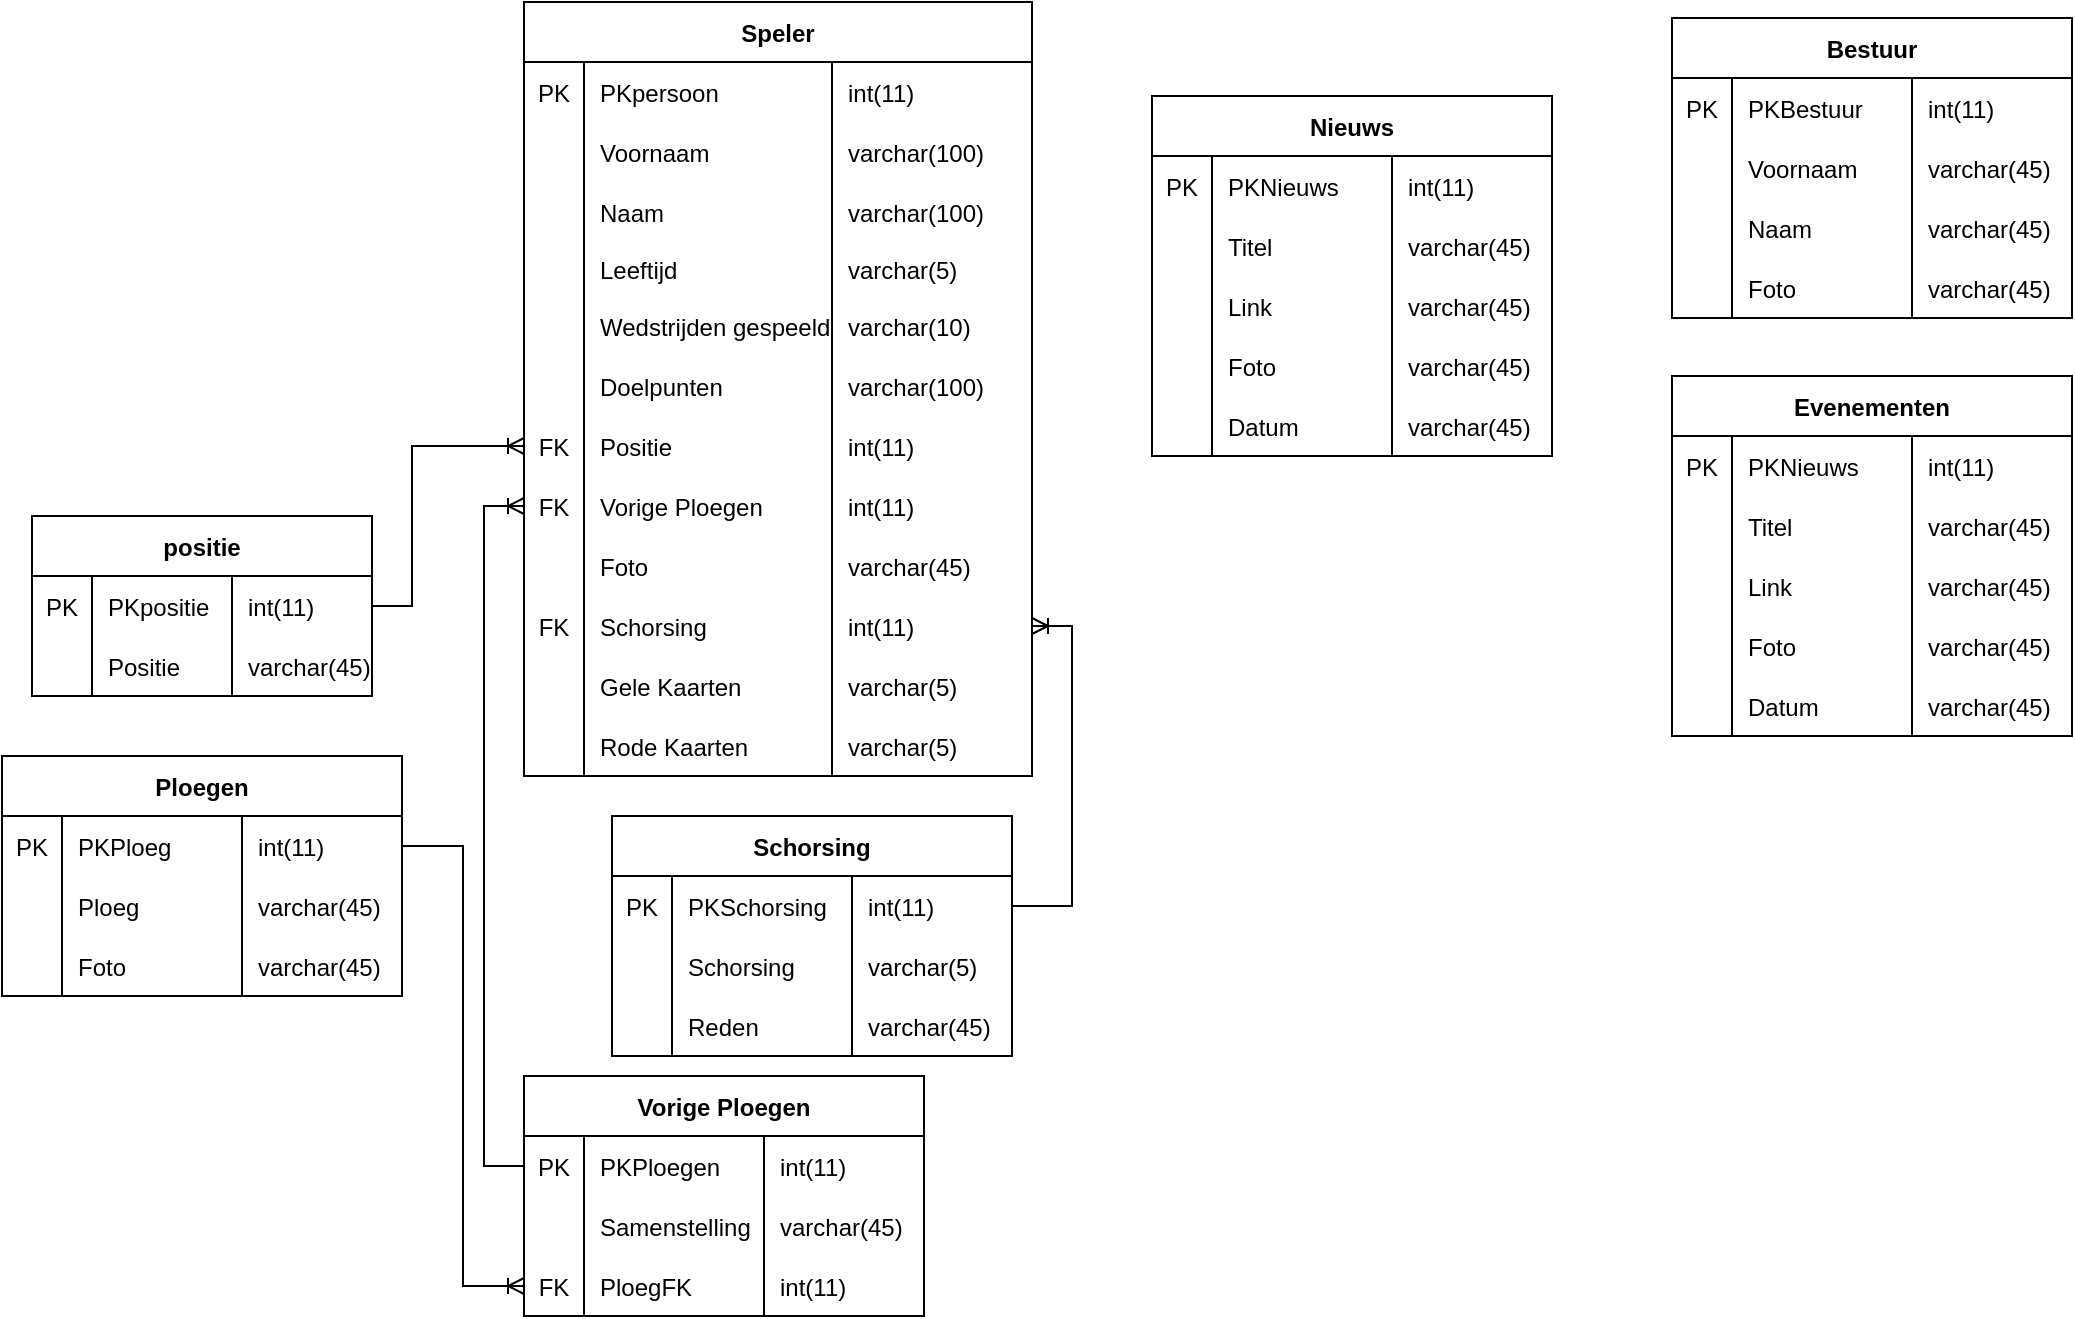 <mxfile version="24.0.5" type="github">
  <diagram id="vRRrY-04NlEr7FTTPBcR" name="Page-1">
    <mxGraphModel dx="2391" dy="646" grid="1" gridSize="10" guides="1" tooltips="1" connect="1" arrows="0" fold="1" page="1" pageScale="1" pageWidth="1169" pageHeight="827" math="0" shadow="0">
      <root>
        <mxCell id="0" />
        <mxCell id="1" parent="0" />
        <mxCell id="98" value="Ploegen" style="shape=table;startSize=30;container=1;collapsible=1;childLayout=tableLayout;fixedRows=1;rowLines=0;fontStyle=1;align=center;resizeLast=1;rounded=0;" parent="1" vertex="1">
          <mxGeometry x="-1075" y="400" width="200" height="120" as="geometry" />
        </mxCell>
        <mxCell id="99" value="" style="shape=tableRow;horizontal=0;startSize=0;swimlaneHead=0;swimlaneBody=0;fillColor=none;collapsible=0;dropTarget=0;points=[[0,0.5],[1,0.5]];portConstraint=eastwest;top=0;left=0;right=0;bottom=0;rounded=0;" parent="98" vertex="1">
          <mxGeometry y="30" width="200" height="30" as="geometry" />
        </mxCell>
        <mxCell id="100" value="PK" style="shape=partialRectangle;overflow=hidden;connectable=0;fillColor=none;top=0;left=0;bottom=0;right=0;rounded=0;" parent="99" vertex="1">
          <mxGeometry width="30" height="30" as="geometry">
            <mxRectangle width="30" height="30" as="alternateBounds" />
          </mxGeometry>
        </mxCell>
        <mxCell id="101" value="PKPloeg" style="shape=partialRectangle;overflow=hidden;connectable=0;fillColor=none;align=left;top=0;left=0;bottom=0;right=0;spacingLeft=6;rounded=0;" parent="99" vertex="1">
          <mxGeometry x="30" width="90.0" height="30" as="geometry">
            <mxRectangle width="90.0" height="30" as="alternateBounds" />
          </mxGeometry>
        </mxCell>
        <mxCell id="289" value="int(11)" style="shape=partialRectangle;overflow=hidden;connectable=0;fillColor=none;align=left;top=0;left=0;bottom=0;right=0;spacingLeft=6;rounded=0;" parent="99" vertex="1">
          <mxGeometry x="120.0" width="80.0" height="30" as="geometry">
            <mxRectangle width="80.0" height="30" as="alternateBounds" />
          </mxGeometry>
        </mxCell>
        <mxCell id="102" value="" style="shape=tableRow;horizontal=0;startSize=0;swimlaneHead=0;swimlaneBody=0;fillColor=none;collapsible=0;dropTarget=0;points=[[0,0.5],[1,0.5]];portConstraint=eastwest;top=0;left=0;right=0;bottom=0;rounded=0;" parent="98" vertex="1">
          <mxGeometry y="60" width="200" height="30" as="geometry" />
        </mxCell>
        <mxCell id="103" value="" style="shape=partialRectangle;overflow=hidden;connectable=0;fillColor=none;top=0;left=0;bottom=0;right=0;rounded=0;" parent="102" vertex="1">
          <mxGeometry width="30" height="30" as="geometry">
            <mxRectangle width="30" height="30" as="alternateBounds" />
          </mxGeometry>
        </mxCell>
        <mxCell id="104" value="Ploeg" style="shape=partialRectangle;overflow=hidden;connectable=0;fillColor=none;align=left;top=0;left=0;bottom=0;right=0;spacingLeft=6;rounded=0;" parent="102" vertex="1">
          <mxGeometry x="30" width="90.0" height="30" as="geometry">
            <mxRectangle width="90.0" height="30" as="alternateBounds" />
          </mxGeometry>
        </mxCell>
        <mxCell id="290" value="varchar(45)" style="shape=partialRectangle;overflow=hidden;connectable=0;fillColor=none;align=left;top=0;left=0;bottom=0;right=0;spacingLeft=6;rounded=0;" parent="102" vertex="1">
          <mxGeometry x="120.0" width="80.0" height="30" as="geometry">
            <mxRectangle width="80.0" height="30" as="alternateBounds" />
          </mxGeometry>
        </mxCell>
        <mxCell id="105" value="" style="shape=tableRow;horizontal=0;startSize=0;swimlaneHead=0;swimlaneBody=0;fillColor=none;collapsible=0;dropTarget=0;points=[[0,0.5],[1,0.5]];portConstraint=eastwest;top=0;left=0;right=0;bottom=0;rounded=0;" parent="98" vertex="1">
          <mxGeometry y="90" width="200" height="30" as="geometry" />
        </mxCell>
        <mxCell id="106" value="" style="shape=partialRectangle;overflow=hidden;connectable=0;fillColor=none;top=0;left=0;bottom=0;right=0;rounded=0;" parent="105" vertex="1">
          <mxGeometry width="30" height="30" as="geometry">
            <mxRectangle width="30" height="30" as="alternateBounds" />
          </mxGeometry>
        </mxCell>
        <mxCell id="107" value="Foto" style="shape=partialRectangle;overflow=hidden;connectable=0;fillColor=none;align=left;top=0;left=0;bottom=0;right=0;spacingLeft=6;rounded=0;" parent="105" vertex="1">
          <mxGeometry x="30" width="90.0" height="30" as="geometry">
            <mxRectangle width="90.0" height="30" as="alternateBounds" />
          </mxGeometry>
        </mxCell>
        <mxCell id="291" value="varchar(45)" style="shape=partialRectangle;overflow=hidden;connectable=0;fillColor=none;align=left;top=0;left=0;bottom=0;right=0;spacingLeft=6;rounded=0;" parent="105" vertex="1">
          <mxGeometry x="120.0" width="80.0" height="30" as="geometry">
            <mxRectangle width="80.0" height="30" as="alternateBounds" />
          </mxGeometry>
        </mxCell>
        <mxCell id="130" value="Speler" style="shape=table;startSize=30;container=1;collapsible=1;childLayout=tableLayout;fixedRows=1;rowLines=0;fontStyle=1;align=center;resizeLast=1;rounded=0;" parent="1" vertex="1">
          <mxGeometry x="-814" y="23" width="254" height="387" as="geometry" />
        </mxCell>
        <mxCell id="131" value="" style="shape=tableRow;horizontal=0;startSize=0;swimlaneHead=0;swimlaneBody=0;fillColor=none;collapsible=0;dropTarget=0;points=[[0,0.5],[1,0.5]];portConstraint=eastwest;top=0;left=0;right=0;bottom=0;rounded=0;" parent="130" vertex="1">
          <mxGeometry y="30" width="254" height="30" as="geometry" />
        </mxCell>
        <mxCell id="132" value="PK" style="shape=partialRectangle;overflow=hidden;connectable=0;fillColor=none;top=0;left=0;bottom=0;right=0;rounded=0;" parent="131" vertex="1">
          <mxGeometry width="30" height="30" as="geometry">
            <mxRectangle width="30" height="30" as="alternateBounds" />
          </mxGeometry>
        </mxCell>
        <mxCell id="133" value="PKpersoon" style="shape=partialRectangle;overflow=hidden;connectable=0;fillColor=none;align=left;top=0;left=0;bottom=0;right=0;spacingLeft=6;rounded=0;" parent="131" vertex="1">
          <mxGeometry x="30" width="124" height="30" as="geometry">
            <mxRectangle width="124" height="30" as="alternateBounds" />
          </mxGeometry>
        </mxCell>
        <mxCell id="279" value="int(11)" style="shape=partialRectangle;overflow=hidden;connectable=0;fillColor=none;align=left;top=0;left=0;bottom=0;right=0;spacingLeft=6;rounded=0;" parent="131" vertex="1">
          <mxGeometry x="154" width="100" height="30" as="geometry">
            <mxRectangle width="100" height="30" as="alternateBounds" />
          </mxGeometry>
        </mxCell>
        <mxCell id="134" value="" style="shape=tableRow;horizontal=0;startSize=0;swimlaneHead=0;swimlaneBody=0;fillColor=none;collapsible=0;dropTarget=0;points=[[0,0.5],[1,0.5]];portConstraint=eastwest;top=0;left=0;right=0;bottom=0;rounded=0;" parent="130" vertex="1">
          <mxGeometry y="60" width="254" height="30" as="geometry" />
        </mxCell>
        <mxCell id="135" value="" style="shape=partialRectangle;overflow=hidden;connectable=0;fillColor=none;top=0;left=0;bottom=0;right=0;rounded=0;" parent="134" vertex="1">
          <mxGeometry width="30" height="30" as="geometry">
            <mxRectangle width="30" height="30" as="alternateBounds" />
          </mxGeometry>
        </mxCell>
        <mxCell id="136" value="Voornaam" style="shape=partialRectangle;overflow=hidden;connectable=0;fillColor=none;align=left;top=0;left=0;bottom=0;right=0;spacingLeft=6;rounded=0;" parent="134" vertex="1">
          <mxGeometry x="30" width="124" height="30" as="geometry">
            <mxRectangle width="124" height="30" as="alternateBounds" />
          </mxGeometry>
        </mxCell>
        <mxCell id="280" value="varchar(100)" style="shape=partialRectangle;overflow=hidden;connectable=0;fillColor=none;align=left;top=0;left=0;bottom=0;right=0;spacingLeft=6;rounded=0;" parent="134" vertex="1">
          <mxGeometry x="154" width="100" height="30" as="geometry">
            <mxRectangle width="100" height="30" as="alternateBounds" />
          </mxGeometry>
        </mxCell>
        <mxCell id="137" value="" style="shape=tableRow;horizontal=0;startSize=0;swimlaneHead=0;swimlaneBody=0;fillColor=none;collapsible=0;dropTarget=0;points=[[0,0.5],[1,0.5]];portConstraint=eastwest;top=0;left=0;right=0;bottom=0;rounded=0;" parent="130" vertex="1">
          <mxGeometry y="90" width="254" height="30" as="geometry" />
        </mxCell>
        <mxCell id="138" value="" style="shape=partialRectangle;overflow=hidden;connectable=0;fillColor=none;top=0;left=0;bottom=0;right=0;rounded=0;" parent="137" vertex="1">
          <mxGeometry width="30" height="30" as="geometry">
            <mxRectangle width="30" height="30" as="alternateBounds" />
          </mxGeometry>
        </mxCell>
        <mxCell id="139" value="Naam" style="shape=partialRectangle;overflow=hidden;connectable=0;fillColor=none;align=left;top=0;left=0;bottom=0;right=0;spacingLeft=6;rounded=0;" parent="137" vertex="1">
          <mxGeometry x="30" width="124" height="30" as="geometry">
            <mxRectangle width="124" height="30" as="alternateBounds" />
          </mxGeometry>
        </mxCell>
        <mxCell id="281" value="varchar(100)" style="shape=partialRectangle;overflow=hidden;connectable=0;fillColor=none;align=left;top=0;left=0;bottom=0;right=0;spacingLeft=6;rounded=0;" parent="137" vertex="1">
          <mxGeometry x="154" width="100" height="30" as="geometry">
            <mxRectangle width="100" height="30" as="alternateBounds" />
          </mxGeometry>
        </mxCell>
        <mxCell id="140" value="" style="shape=tableRow;horizontal=0;startSize=0;swimlaneHead=0;swimlaneBody=0;fillColor=none;collapsible=0;dropTarget=0;points=[[0,0.5],[1,0.5]];portConstraint=eastwest;top=0;left=0;right=0;bottom=0;rounded=0;" parent="130" vertex="1">
          <mxGeometry y="120" width="254" height="27" as="geometry" />
        </mxCell>
        <mxCell id="141" value="" style="shape=partialRectangle;overflow=hidden;connectable=0;fillColor=none;top=0;left=0;bottom=0;right=0;rounded=0;" parent="140" vertex="1">
          <mxGeometry width="30" height="27" as="geometry">
            <mxRectangle width="30" height="27" as="alternateBounds" />
          </mxGeometry>
        </mxCell>
        <mxCell id="142" value="Leeftijd" style="shape=partialRectangle;overflow=hidden;connectable=0;fillColor=none;align=left;top=0;left=0;bottom=0;right=0;spacingLeft=6;rounded=0;" parent="140" vertex="1">
          <mxGeometry x="30" width="124" height="27" as="geometry">
            <mxRectangle width="124" height="27" as="alternateBounds" />
          </mxGeometry>
        </mxCell>
        <mxCell id="282" value="varchar(5)" style="shape=partialRectangle;overflow=hidden;connectable=0;fillColor=none;align=left;top=0;left=0;bottom=0;right=0;spacingLeft=6;rounded=0;" parent="140" vertex="1">
          <mxGeometry x="154" width="100" height="27" as="geometry">
            <mxRectangle width="100" height="27" as="alternateBounds" />
          </mxGeometry>
        </mxCell>
        <mxCell id="143" value="" style="shape=tableRow;horizontal=0;startSize=0;swimlaneHead=0;swimlaneBody=0;fillColor=none;collapsible=0;dropTarget=0;points=[[0,0.5],[1,0.5]];portConstraint=eastwest;top=0;left=0;right=0;bottom=0;rounded=0;" parent="130" vertex="1">
          <mxGeometry y="147" width="254" height="30" as="geometry" />
        </mxCell>
        <mxCell id="144" value="" style="shape=partialRectangle;overflow=hidden;connectable=0;fillColor=none;top=0;left=0;bottom=0;right=0;rounded=0;" parent="143" vertex="1">
          <mxGeometry width="30" height="30" as="geometry">
            <mxRectangle width="30" height="30" as="alternateBounds" />
          </mxGeometry>
        </mxCell>
        <mxCell id="145" value="Wedstrijden gespeeld" style="shape=partialRectangle;overflow=hidden;connectable=0;fillColor=none;align=left;top=0;left=0;bottom=0;right=0;spacingLeft=6;rounded=0;" parent="143" vertex="1">
          <mxGeometry x="30" width="124" height="30" as="geometry">
            <mxRectangle width="124" height="30" as="alternateBounds" />
          </mxGeometry>
        </mxCell>
        <mxCell id="283" value="varchar(10)" style="shape=partialRectangle;overflow=hidden;connectable=0;fillColor=none;align=left;top=0;left=0;bottom=0;right=0;spacingLeft=6;rounded=0;" parent="143" vertex="1">
          <mxGeometry x="154" width="100" height="30" as="geometry">
            <mxRectangle width="100" height="30" as="alternateBounds" />
          </mxGeometry>
        </mxCell>
        <mxCell id="146" value="" style="shape=tableRow;horizontal=0;startSize=0;swimlaneHead=0;swimlaneBody=0;fillColor=none;collapsible=0;dropTarget=0;points=[[0,0.5],[1,0.5]];portConstraint=eastwest;top=0;left=0;right=0;bottom=0;rounded=0;" parent="130" vertex="1">
          <mxGeometry y="177" width="254" height="30" as="geometry" />
        </mxCell>
        <mxCell id="147" value="" style="shape=partialRectangle;overflow=hidden;connectable=0;fillColor=none;top=0;left=0;bottom=0;right=0;rounded=0;" parent="146" vertex="1">
          <mxGeometry width="30" height="30" as="geometry">
            <mxRectangle width="30" height="30" as="alternateBounds" />
          </mxGeometry>
        </mxCell>
        <mxCell id="148" value="Doelpunten" style="shape=partialRectangle;overflow=hidden;connectable=0;fillColor=none;align=left;top=0;left=0;bottom=0;right=0;spacingLeft=6;rounded=0;" parent="146" vertex="1">
          <mxGeometry x="30" width="124" height="30" as="geometry">
            <mxRectangle width="124" height="30" as="alternateBounds" />
          </mxGeometry>
        </mxCell>
        <mxCell id="284" value="varchar(100)" style="shape=partialRectangle;overflow=hidden;connectable=0;fillColor=none;align=left;top=0;left=0;bottom=0;right=0;spacingLeft=6;rounded=0;" parent="146" vertex="1">
          <mxGeometry x="154" width="100" height="30" as="geometry">
            <mxRectangle width="100" height="30" as="alternateBounds" />
          </mxGeometry>
        </mxCell>
        <mxCell id="149" value="" style="shape=tableRow;horizontal=0;startSize=0;swimlaneHead=0;swimlaneBody=0;fillColor=none;collapsible=0;dropTarget=0;points=[[0,0.5],[1,0.5]];portConstraint=eastwest;top=0;left=0;right=0;bottom=0;rounded=0;" parent="130" vertex="1">
          <mxGeometry y="207" width="254" height="30" as="geometry" />
        </mxCell>
        <mxCell id="150" value="FK" style="shape=partialRectangle;overflow=hidden;connectable=0;fillColor=none;top=0;left=0;bottom=0;right=0;rounded=0;" parent="149" vertex="1">
          <mxGeometry width="30" height="30" as="geometry">
            <mxRectangle width="30" height="30" as="alternateBounds" />
          </mxGeometry>
        </mxCell>
        <mxCell id="151" value="Positie" style="shape=partialRectangle;overflow=hidden;connectable=0;fillColor=none;align=left;top=0;left=0;bottom=0;right=0;spacingLeft=6;rounded=0;" parent="149" vertex="1">
          <mxGeometry x="30" width="124" height="30" as="geometry">
            <mxRectangle width="124" height="30" as="alternateBounds" />
          </mxGeometry>
        </mxCell>
        <mxCell id="285" value="int(11)" style="shape=partialRectangle;overflow=hidden;connectable=0;fillColor=none;align=left;top=0;left=0;bottom=0;right=0;spacingLeft=6;rounded=0;" parent="149" vertex="1">
          <mxGeometry x="154" width="100" height="30" as="geometry">
            <mxRectangle width="100" height="30" as="alternateBounds" />
          </mxGeometry>
        </mxCell>
        <mxCell id="152" value="" style="shape=tableRow;horizontal=0;startSize=0;swimlaneHead=0;swimlaneBody=0;fillColor=none;collapsible=0;dropTarget=0;points=[[0,0.5],[1,0.5]];portConstraint=eastwest;top=0;left=0;right=0;bottom=0;rounded=0;" parent="130" vertex="1">
          <mxGeometry y="237" width="254" height="30" as="geometry" />
        </mxCell>
        <mxCell id="153" value="FK" style="shape=partialRectangle;overflow=hidden;connectable=0;fillColor=none;top=0;left=0;bottom=0;right=0;rounded=0;" parent="152" vertex="1">
          <mxGeometry width="30" height="30" as="geometry">
            <mxRectangle width="30" height="30" as="alternateBounds" />
          </mxGeometry>
        </mxCell>
        <mxCell id="154" value="Vorige Ploegen" style="shape=partialRectangle;overflow=hidden;connectable=0;fillColor=none;align=left;top=0;left=0;bottom=0;right=0;spacingLeft=6;rounded=0;" parent="152" vertex="1">
          <mxGeometry x="30" width="124" height="30" as="geometry">
            <mxRectangle width="124" height="30" as="alternateBounds" />
          </mxGeometry>
        </mxCell>
        <mxCell id="286" value="int(11)" style="shape=partialRectangle;overflow=hidden;connectable=0;fillColor=none;align=left;top=0;left=0;bottom=0;right=0;spacingLeft=6;rounded=0;" parent="152" vertex="1">
          <mxGeometry x="154" width="100" height="30" as="geometry">
            <mxRectangle width="100" height="30" as="alternateBounds" />
          </mxGeometry>
        </mxCell>
        <mxCell id="C1RXiKc1xFRsfAX1IWSR-399" style="shape=tableRow;horizontal=0;startSize=0;swimlaneHead=0;swimlaneBody=0;fillColor=none;collapsible=0;dropTarget=0;points=[[0,0.5],[1,0.5]];portConstraint=eastwest;top=0;left=0;right=0;bottom=0;rounded=0;" parent="130" vertex="1">
          <mxGeometry y="267" width="254" height="30" as="geometry" />
        </mxCell>
        <mxCell id="C1RXiKc1xFRsfAX1IWSR-400" style="shape=partialRectangle;overflow=hidden;connectable=0;fillColor=none;top=0;left=0;bottom=0;right=0;rounded=0;" parent="C1RXiKc1xFRsfAX1IWSR-399" vertex="1">
          <mxGeometry width="30" height="30" as="geometry">
            <mxRectangle width="30" height="30" as="alternateBounds" />
          </mxGeometry>
        </mxCell>
        <mxCell id="C1RXiKc1xFRsfAX1IWSR-401" value="Foto" style="shape=partialRectangle;overflow=hidden;connectable=0;fillColor=none;align=left;top=0;left=0;bottom=0;right=0;spacingLeft=6;rounded=0;" parent="C1RXiKc1xFRsfAX1IWSR-399" vertex="1">
          <mxGeometry x="30" width="124" height="30" as="geometry">
            <mxRectangle width="124" height="30" as="alternateBounds" />
          </mxGeometry>
        </mxCell>
        <mxCell id="C1RXiKc1xFRsfAX1IWSR-402" value="varchar(45)" style="shape=partialRectangle;overflow=hidden;connectable=0;fillColor=none;align=left;top=0;left=0;bottom=0;right=0;spacingLeft=6;rounded=0;" parent="C1RXiKc1xFRsfAX1IWSR-399" vertex="1">
          <mxGeometry x="154" width="100" height="30" as="geometry">
            <mxRectangle width="100" height="30" as="alternateBounds" />
          </mxGeometry>
        </mxCell>
        <mxCell id="C1RXiKc1xFRsfAX1IWSR-403" style="shape=tableRow;horizontal=0;startSize=0;swimlaneHead=0;swimlaneBody=0;fillColor=none;collapsible=0;dropTarget=0;points=[[0,0.5],[1,0.5]];portConstraint=eastwest;top=0;left=0;right=0;bottom=0;rounded=0;" parent="130" vertex="1">
          <mxGeometry y="297" width="254" height="30" as="geometry" />
        </mxCell>
        <mxCell id="C1RXiKc1xFRsfAX1IWSR-404" value="FK" style="shape=partialRectangle;overflow=hidden;connectable=0;fillColor=none;top=0;left=0;bottom=0;right=0;rounded=0;" parent="C1RXiKc1xFRsfAX1IWSR-403" vertex="1">
          <mxGeometry width="30" height="30" as="geometry">
            <mxRectangle width="30" height="30" as="alternateBounds" />
          </mxGeometry>
        </mxCell>
        <mxCell id="C1RXiKc1xFRsfAX1IWSR-405" value="Schorsing" style="shape=partialRectangle;overflow=hidden;connectable=0;fillColor=none;align=left;top=0;left=0;bottom=0;right=0;spacingLeft=6;rounded=0;" parent="C1RXiKc1xFRsfAX1IWSR-403" vertex="1">
          <mxGeometry x="30" width="124" height="30" as="geometry">
            <mxRectangle width="124" height="30" as="alternateBounds" />
          </mxGeometry>
        </mxCell>
        <mxCell id="C1RXiKc1xFRsfAX1IWSR-406" value="int(11)" style="shape=partialRectangle;overflow=hidden;connectable=0;fillColor=none;align=left;top=0;left=0;bottom=0;right=0;spacingLeft=6;rounded=0;" parent="C1RXiKc1xFRsfAX1IWSR-403" vertex="1">
          <mxGeometry x="154" width="100" height="30" as="geometry">
            <mxRectangle width="100" height="30" as="alternateBounds" />
          </mxGeometry>
        </mxCell>
        <mxCell id="C1RXiKc1xFRsfAX1IWSR-421" style="shape=tableRow;horizontal=0;startSize=0;swimlaneHead=0;swimlaneBody=0;fillColor=none;collapsible=0;dropTarget=0;points=[[0,0.5],[1,0.5]];portConstraint=eastwest;top=0;left=0;right=0;bottom=0;rounded=0;" parent="130" vertex="1">
          <mxGeometry y="327" width="254" height="30" as="geometry" />
        </mxCell>
        <mxCell id="C1RXiKc1xFRsfAX1IWSR-422" style="shape=partialRectangle;overflow=hidden;connectable=0;fillColor=none;top=0;left=0;bottom=0;right=0;rounded=0;" parent="C1RXiKc1xFRsfAX1IWSR-421" vertex="1">
          <mxGeometry width="30" height="30" as="geometry">
            <mxRectangle width="30" height="30" as="alternateBounds" />
          </mxGeometry>
        </mxCell>
        <mxCell id="C1RXiKc1xFRsfAX1IWSR-423" value="Gele Kaarten" style="shape=partialRectangle;overflow=hidden;connectable=0;fillColor=none;align=left;top=0;left=0;bottom=0;right=0;spacingLeft=6;rounded=0;" parent="C1RXiKc1xFRsfAX1IWSR-421" vertex="1">
          <mxGeometry x="30" width="124" height="30" as="geometry">
            <mxRectangle width="124" height="30" as="alternateBounds" />
          </mxGeometry>
        </mxCell>
        <mxCell id="C1RXiKc1xFRsfAX1IWSR-424" value="varchar(5)" style="shape=partialRectangle;overflow=hidden;connectable=0;fillColor=none;align=left;top=0;left=0;bottom=0;right=0;spacingLeft=6;rounded=0;" parent="C1RXiKc1xFRsfAX1IWSR-421" vertex="1">
          <mxGeometry x="154" width="100" height="30" as="geometry">
            <mxRectangle width="100" height="30" as="alternateBounds" />
          </mxGeometry>
        </mxCell>
        <mxCell id="C1RXiKc1xFRsfAX1IWSR-425" style="shape=tableRow;horizontal=0;startSize=0;swimlaneHead=0;swimlaneBody=0;fillColor=none;collapsible=0;dropTarget=0;points=[[0,0.5],[1,0.5]];portConstraint=eastwest;top=0;left=0;right=0;bottom=0;rounded=0;" parent="130" vertex="1">
          <mxGeometry y="357" width="254" height="30" as="geometry" />
        </mxCell>
        <mxCell id="C1RXiKc1xFRsfAX1IWSR-426" value="" style="shape=partialRectangle;overflow=hidden;connectable=0;fillColor=none;top=0;left=0;bottom=0;right=0;rounded=0;" parent="C1RXiKc1xFRsfAX1IWSR-425" vertex="1">
          <mxGeometry width="30" height="30" as="geometry">
            <mxRectangle width="30" height="30" as="alternateBounds" />
          </mxGeometry>
        </mxCell>
        <mxCell id="C1RXiKc1xFRsfAX1IWSR-427" value="Rode Kaarten" style="shape=partialRectangle;overflow=hidden;connectable=0;fillColor=none;align=left;top=0;left=0;bottom=0;right=0;spacingLeft=6;rounded=0;" parent="C1RXiKc1xFRsfAX1IWSR-425" vertex="1">
          <mxGeometry x="30" width="124" height="30" as="geometry">
            <mxRectangle width="124" height="30" as="alternateBounds" />
          </mxGeometry>
        </mxCell>
        <mxCell id="C1RXiKc1xFRsfAX1IWSR-428" value="varchar(5)" style="shape=partialRectangle;overflow=hidden;connectable=0;fillColor=none;align=left;top=0;left=0;bottom=0;right=0;spacingLeft=6;rounded=0;" parent="C1RXiKc1xFRsfAX1IWSR-425" vertex="1">
          <mxGeometry x="154" width="100" height="30" as="geometry">
            <mxRectangle width="100" height="30" as="alternateBounds" />
          </mxGeometry>
        </mxCell>
        <mxCell id="177" value="positie" style="shape=table;startSize=30;container=1;collapsible=1;childLayout=tableLayout;fixedRows=1;rowLines=0;fontStyle=1;align=center;resizeLast=1;rounded=0;" parent="1" vertex="1">
          <mxGeometry x="-1060" y="280" width="170" height="90" as="geometry" />
        </mxCell>
        <mxCell id="178" value="" style="shape=tableRow;horizontal=0;startSize=0;swimlaneHead=0;swimlaneBody=0;fillColor=none;collapsible=0;dropTarget=0;points=[[0,0.5],[1,0.5]];portConstraint=eastwest;top=0;left=0;right=0;bottom=0;rounded=0;" parent="177" vertex="1">
          <mxGeometry y="30" width="170" height="30" as="geometry" />
        </mxCell>
        <mxCell id="179" value="PK" style="shape=partialRectangle;overflow=hidden;connectable=0;fillColor=none;top=0;left=0;bottom=0;right=0;rounded=0;" parent="178" vertex="1">
          <mxGeometry width="30" height="30" as="geometry">
            <mxRectangle width="30" height="30" as="alternateBounds" />
          </mxGeometry>
        </mxCell>
        <mxCell id="180" value="PKpositie" style="shape=partialRectangle;overflow=hidden;connectable=0;fillColor=none;align=left;top=0;left=0;bottom=0;right=0;spacingLeft=6;rounded=0;" parent="178" vertex="1">
          <mxGeometry x="30" width="70" height="30" as="geometry">
            <mxRectangle width="70" height="30" as="alternateBounds" />
          </mxGeometry>
        </mxCell>
        <mxCell id="307" value="int(11)" style="shape=partialRectangle;overflow=hidden;connectable=0;fillColor=none;align=left;top=0;left=0;bottom=0;right=0;spacingLeft=6;rounded=0;" parent="178" vertex="1">
          <mxGeometry x="100" width="70" height="30" as="geometry">
            <mxRectangle width="70" height="30" as="alternateBounds" />
          </mxGeometry>
        </mxCell>
        <mxCell id="181" value="" style="shape=tableRow;horizontal=0;startSize=0;swimlaneHead=0;swimlaneBody=0;fillColor=none;collapsible=0;dropTarget=0;points=[[0,0.5],[1,0.5]];portConstraint=eastwest;top=0;left=0;right=0;bottom=0;rounded=0;" parent="177" vertex="1">
          <mxGeometry y="60" width="170" height="30" as="geometry" />
        </mxCell>
        <mxCell id="182" value="" style="shape=partialRectangle;overflow=hidden;connectable=0;fillColor=none;top=0;left=0;bottom=0;right=0;rounded=0;" parent="181" vertex="1">
          <mxGeometry width="30" height="30" as="geometry">
            <mxRectangle width="30" height="30" as="alternateBounds" />
          </mxGeometry>
        </mxCell>
        <mxCell id="183" value="Positie" style="shape=partialRectangle;overflow=hidden;connectable=0;fillColor=none;align=left;top=0;left=0;bottom=0;right=0;spacingLeft=6;rounded=0;" parent="181" vertex="1">
          <mxGeometry x="30" width="70" height="30" as="geometry">
            <mxRectangle width="70" height="30" as="alternateBounds" />
          </mxGeometry>
        </mxCell>
        <mxCell id="308" value="varchar(45)" style="shape=partialRectangle;overflow=hidden;connectable=0;fillColor=none;align=left;top=0;left=0;bottom=0;right=0;spacingLeft=6;rounded=0;" parent="181" vertex="1">
          <mxGeometry x="100" width="70" height="30" as="geometry">
            <mxRectangle width="70" height="30" as="alternateBounds" />
          </mxGeometry>
        </mxCell>
        <mxCell id="C1RXiKc1xFRsfAX1IWSR-372" style="edgeStyle=orthogonalEdgeStyle;rounded=0;orthogonalLoop=1;jettySize=auto;html=1;exitX=1;exitY=0.5;exitDx=0;exitDy=0;entryX=0;entryY=0.5;entryDx=0;entryDy=0;endArrow=ERoneToMany;endFill=0;" parent="1" source="178" target="149" edge="1">
          <mxGeometry relative="1" as="geometry">
            <Array as="points">
              <mxPoint x="-870" y="325" />
              <mxPoint x="-870" y="245" />
            </Array>
          </mxGeometry>
        </mxCell>
        <mxCell id="C1RXiKc1xFRsfAX1IWSR-373" value="Vorige Ploegen" style="shape=table;startSize=30;container=1;collapsible=1;childLayout=tableLayout;fixedRows=1;rowLines=0;fontStyle=1;align=center;resizeLast=1;rounded=0;" parent="1" vertex="1">
          <mxGeometry x="-814" y="560" width="200" height="120" as="geometry" />
        </mxCell>
        <mxCell id="C1RXiKc1xFRsfAX1IWSR-374" value="" style="shape=tableRow;horizontal=0;startSize=0;swimlaneHead=0;swimlaneBody=0;fillColor=none;collapsible=0;dropTarget=0;points=[[0,0.5],[1,0.5]];portConstraint=eastwest;top=0;left=0;right=0;bottom=0;rounded=0;" parent="C1RXiKc1xFRsfAX1IWSR-373" vertex="1">
          <mxGeometry y="30" width="200" height="30" as="geometry" />
        </mxCell>
        <mxCell id="C1RXiKc1xFRsfAX1IWSR-375" value="PK" style="shape=partialRectangle;overflow=hidden;connectable=0;fillColor=none;top=0;left=0;bottom=0;right=0;rounded=0;" parent="C1RXiKc1xFRsfAX1IWSR-374" vertex="1">
          <mxGeometry width="30" height="30" as="geometry">
            <mxRectangle width="30" height="30" as="alternateBounds" />
          </mxGeometry>
        </mxCell>
        <mxCell id="C1RXiKc1xFRsfAX1IWSR-376" value="PKPloegen" style="shape=partialRectangle;overflow=hidden;connectable=0;fillColor=none;align=left;top=0;left=0;bottom=0;right=0;spacingLeft=6;rounded=0;" parent="C1RXiKc1xFRsfAX1IWSR-374" vertex="1">
          <mxGeometry x="30" width="90" height="30" as="geometry">
            <mxRectangle width="90" height="30" as="alternateBounds" />
          </mxGeometry>
        </mxCell>
        <mxCell id="C1RXiKc1xFRsfAX1IWSR-377" value="int(11)" style="shape=partialRectangle;overflow=hidden;connectable=0;fillColor=none;align=left;top=0;left=0;bottom=0;right=0;spacingLeft=6;rounded=0;" parent="C1RXiKc1xFRsfAX1IWSR-374" vertex="1">
          <mxGeometry x="120" width="80" height="30" as="geometry">
            <mxRectangle width="80" height="30" as="alternateBounds" />
          </mxGeometry>
        </mxCell>
        <mxCell id="C1RXiKc1xFRsfAX1IWSR-378" value="" style="shape=tableRow;horizontal=0;startSize=0;swimlaneHead=0;swimlaneBody=0;fillColor=none;collapsible=0;dropTarget=0;points=[[0,0.5],[1,0.5]];portConstraint=eastwest;top=0;left=0;right=0;bottom=0;rounded=0;" parent="C1RXiKc1xFRsfAX1IWSR-373" vertex="1">
          <mxGeometry y="60" width="200" height="30" as="geometry" />
        </mxCell>
        <mxCell id="C1RXiKc1xFRsfAX1IWSR-379" value="" style="shape=partialRectangle;overflow=hidden;connectable=0;fillColor=none;top=0;left=0;bottom=0;right=0;rounded=0;" parent="C1RXiKc1xFRsfAX1IWSR-378" vertex="1">
          <mxGeometry width="30" height="30" as="geometry">
            <mxRectangle width="30" height="30" as="alternateBounds" />
          </mxGeometry>
        </mxCell>
        <mxCell id="C1RXiKc1xFRsfAX1IWSR-380" value="Samenstelling" style="shape=partialRectangle;overflow=hidden;connectable=0;fillColor=none;align=left;top=0;left=0;bottom=0;right=0;spacingLeft=6;rounded=0;" parent="C1RXiKc1xFRsfAX1IWSR-378" vertex="1">
          <mxGeometry x="30" width="90" height="30" as="geometry">
            <mxRectangle width="90" height="30" as="alternateBounds" />
          </mxGeometry>
        </mxCell>
        <mxCell id="C1RXiKc1xFRsfAX1IWSR-381" value="varchar(45)" style="shape=partialRectangle;overflow=hidden;connectable=0;fillColor=none;align=left;top=0;left=0;bottom=0;right=0;spacingLeft=6;rounded=0;" parent="C1RXiKc1xFRsfAX1IWSR-378" vertex="1">
          <mxGeometry x="120" width="80" height="30" as="geometry">
            <mxRectangle width="80" height="30" as="alternateBounds" />
          </mxGeometry>
        </mxCell>
        <mxCell id="C1RXiKc1xFRsfAX1IWSR-384" style="shape=tableRow;horizontal=0;startSize=0;swimlaneHead=0;swimlaneBody=0;fillColor=none;collapsible=0;dropTarget=0;points=[[0,0.5],[1,0.5]];portConstraint=eastwest;top=0;left=0;right=0;bottom=0;rounded=0;" parent="C1RXiKc1xFRsfAX1IWSR-373" vertex="1">
          <mxGeometry y="90" width="200" height="30" as="geometry" />
        </mxCell>
        <mxCell id="C1RXiKc1xFRsfAX1IWSR-385" value="FK" style="shape=partialRectangle;overflow=hidden;connectable=0;fillColor=none;top=0;left=0;bottom=0;right=0;rounded=0;" parent="C1RXiKc1xFRsfAX1IWSR-384" vertex="1">
          <mxGeometry width="30" height="30" as="geometry">
            <mxRectangle width="30" height="30" as="alternateBounds" />
          </mxGeometry>
        </mxCell>
        <mxCell id="C1RXiKc1xFRsfAX1IWSR-386" value="PloegFK" style="shape=partialRectangle;overflow=hidden;connectable=0;fillColor=none;align=left;top=0;left=0;bottom=0;right=0;spacingLeft=6;rounded=0;" parent="C1RXiKc1xFRsfAX1IWSR-384" vertex="1">
          <mxGeometry x="30" width="90" height="30" as="geometry">
            <mxRectangle width="90" height="30" as="alternateBounds" />
          </mxGeometry>
        </mxCell>
        <mxCell id="C1RXiKc1xFRsfAX1IWSR-387" value="int(11)" style="shape=partialRectangle;overflow=hidden;connectable=0;fillColor=none;align=left;top=0;left=0;bottom=0;right=0;spacingLeft=6;rounded=0;" parent="C1RXiKc1xFRsfAX1IWSR-384" vertex="1">
          <mxGeometry x="120" width="80" height="30" as="geometry">
            <mxRectangle width="80" height="30" as="alternateBounds" />
          </mxGeometry>
        </mxCell>
        <mxCell id="C1RXiKc1xFRsfAX1IWSR-382" style="edgeStyle=orthogonalEdgeStyle;rounded=0;orthogonalLoop=1;jettySize=auto;html=1;exitX=0;exitY=0.5;exitDx=0;exitDy=0;entryX=0;entryY=0.5;entryDx=0;entryDy=0;endArrow=ERoneToMany;endFill=0;" parent="1" source="C1RXiKc1xFRsfAX1IWSR-374" target="152" edge="1">
          <mxGeometry relative="1" as="geometry" />
        </mxCell>
        <mxCell id="C1RXiKc1xFRsfAX1IWSR-388" style="edgeStyle=orthogonalEdgeStyle;rounded=0;orthogonalLoop=1;jettySize=auto;html=1;exitX=1;exitY=0.5;exitDx=0;exitDy=0;entryX=0;entryY=0.5;entryDx=0;entryDy=0;endArrow=ERoneToMany;endFill=0;" parent="1" source="99" target="C1RXiKc1xFRsfAX1IWSR-384" edge="1">
          <mxGeometry relative="1" as="geometry" />
        </mxCell>
        <mxCell id="C1RXiKc1xFRsfAX1IWSR-407" value="Schorsing" style="shape=table;startSize=30;container=1;collapsible=1;childLayout=tableLayout;fixedRows=1;rowLines=0;fontStyle=1;align=center;resizeLast=1;rounded=0;" parent="1" vertex="1">
          <mxGeometry x="-770" y="430" width="200" height="120" as="geometry" />
        </mxCell>
        <mxCell id="C1RXiKc1xFRsfAX1IWSR-408" value="" style="shape=tableRow;horizontal=0;startSize=0;swimlaneHead=0;swimlaneBody=0;fillColor=none;collapsible=0;dropTarget=0;points=[[0,0.5],[1,0.5]];portConstraint=eastwest;top=0;left=0;right=0;bottom=0;rounded=0;" parent="C1RXiKc1xFRsfAX1IWSR-407" vertex="1">
          <mxGeometry y="30" width="200" height="30" as="geometry" />
        </mxCell>
        <mxCell id="C1RXiKc1xFRsfAX1IWSR-409" value="PK" style="shape=partialRectangle;overflow=hidden;connectable=0;fillColor=none;top=0;left=0;bottom=0;right=0;rounded=0;" parent="C1RXiKc1xFRsfAX1IWSR-408" vertex="1">
          <mxGeometry width="30" height="30" as="geometry">
            <mxRectangle width="30" height="30" as="alternateBounds" />
          </mxGeometry>
        </mxCell>
        <mxCell id="C1RXiKc1xFRsfAX1IWSR-410" value="PKSchorsing" style="shape=partialRectangle;overflow=hidden;connectable=0;fillColor=none;align=left;top=0;left=0;bottom=0;right=0;spacingLeft=6;rounded=0;" parent="C1RXiKc1xFRsfAX1IWSR-408" vertex="1">
          <mxGeometry x="30" width="90" height="30" as="geometry">
            <mxRectangle width="90" height="30" as="alternateBounds" />
          </mxGeometry>
        </mxCell>
        <mxCell id="C1RXiKc1xFRsfAX1IWSR-411" value="int(11)" style="shape=partialRectangle;overflow=hidden;connectable=0;fillColor=none;align=left;top=0;left=0;bottom=0;right=0;spacingLeft=6;rounded=0;" parent="C1RXiKc1xFRsfAX1IWSR-408" vertex="1">
          <mxGeometry x="120" width="80" height="30" as="geometry">
            <mxRectangle width="80" height="30" as="alternateBounds" />
          </mxGeometry>
        </mxCell>
        <mxCell id="C1RXiKc1xFRsfAX1IWSR-412" value="" style="shape=tableRow;horizontal=0;startSize=0;swimlaneHead=0;swimlaneBody=0;fillColor=none;collapsible=0;dropTarget=0;points=[[0,0.5],[1,0.5]];portConstraint=eastwest;top=0;left=0;right=0;bottom=0;rounded=0;" parent="C1RXiKc1xFRsfAX1IWSR-407" vertex="1">
          <mxGeometry y="60" width="200" height="30" as="geometry" />
        </mxCell>
        <mxCell id="C1RXiKc1xFRsfAX1IWSR-413" value="" style="shape=partialRectangle;overflow=hidden;connectable=0;fillColor=none;top=0;left=0;bottom=0;right=0;rounded=0;" parent="C1RXiKc1xFRsfAX1IWSR-412" vertex="1">
          <mxGeometry width="30" height="30" as="geometry">
            <mxRectangle width="30" height="30" as="alternateBounds" />
          </mxGeometry>
        </mxCell>
        <mxCell id="C1RXiKc1xFRsfAX1IWSR-414" value="Schorsing" style="shape=partialRectangle;overflow=hidden;connectable=0;fillColor=none;align=left;top=0;left=0;bottom=0;right=0;spacingLeft=6;rounded=0;" parent="C1RXiKc1xFRsfAX1IWSR-412" vertex="1">
          <mxGeometry x="30" width="90" height="30" as="geometry">
            <mxRectangle width="90" height="30" as="alternateBounds" />
          </mxGeometry>
        </mxCell>
        <mxCell id="C1RXiKc1xFRsfAX1IWSR-415" value="varchar(5)" style="shape=partialRectangle;overflow=hidden;connectable=0;fillColor=none;align=left;top=0;left=0;bottom=0;right=0;spacingLeft=6;rounded=0;" parent="C1RXiKc1xFRsfAX1IWSR-412" vertex="1">
          <mxGeometry x="120" width="80" height="30" as="geometry">
            <mxRectangle width="80" height="30" as="alternateBounds" />
          </mxGeometry>
        </mxCell>
        <mxCell id="C1RXiKc1xFRsfAX1IWSR-416" style="shape=tableRow;horizontal=0;startSize=0;swimlaneHead=0;swimlaneBody=0;fillColor=none;collapsible=0;dropTarget=0;points=[[0,0.5],[1,0.5]];portConstraint=eastwest;top=0;left=0;right=0;bottom=0;rounded=0;" parent="C1RXiKc1xFRsfAX1IWSR-407" vertex="1">
          <mxGeometry y="90" width="200" height="30" as="geometry" />
        </mxCell>
        <mxCell id="C1RXiKc1xFRsfAX1IWSR-417" value="" style="shape=partialRectangle;overflow=hidden;connectable=0;fillColor=none;top=0;left=0;bottom=0;right=0;rounded=0;" parent="C1RXiKc1xFRsfAX1IWSR-416" vertex="1">
          <mxGeometry width="30" height="30" as="geometry">
            <mxRectangle width="30" height="30" as="alternateBounds" />
          </mxGeometry>
        </mxCell>
        <mxCell id="C1RXiKc1xFRsfAX1IWSR-418" value="Reden" style="shape=partialRectangle;overflow=hidden;connectable=0;fillColor=none;align=left;top=0;left=0;bottom=0;right=0;spacingLeft=6;rounded=0;" parent="C1RXiKc1xFRsfAX1IWSR-416" vertex="1">
          <mxGeometry x="30" width="90" height="30" as="geometry">
            <mxRectangle width="90" height="30" as="alternateBounds" />
          </mxGeometry>
        </mxCell>
        <mxCell id="C1RXiKc1xFRsfAX1IWSR-419" value="varchar(45)" style="shape=partialRectangle;overflow=hidden;connectable=0;fillColor=none;align=left;top=0;left=0;bottom=0;right=0;spacingLeft=6;rounded=0;" parent="C1RXiKc1xFRsfAX1IWSR-416" vertex="1">
          <mxGeometry x="120" width="80" height="30" as="geometry">
            <mxRectangle width="80" height="30" as="alternateBounds" />
          </mxGeometry>
        </mxCell>
        <mxCell id="C1RXiKc1xFRsfAX1IWSR-420" style="edgeStyle=orthogonalEdgeStyle;rounded=0;orthogonalLoop=1;jettySize=auto;html=1;exitX=1;exitY=0.5;exitDx=0;exitDy=0;entryX=1;entryY=0.5;entryDx=0;entryDy=0;endArrow=ERoneToMany;endFill=0;" parent="1" source="C1RXiKc1xFRsfAX1IWSR-408" target="C1RXiKc1xFRsfAX1IWSR-403" edge="1">
          <mxGeometry relative="1" as="geometry">
            <Array as="points">
              <mxPoint x="-540" y="475" />
              <mxPoint x="-540" y="335" />
            </Array>
          </mxGeometry>
        </mxCell>
        <mxCell id="C1RXiKc1xFRsfAX1IWSR-429" value="Nieuws" style="shape=table;startSize=30;container=1;collapsible=1;childLayout=tableLayout;fixedRows=1;rowLines=0;fontStyle=1;align=center;resizeLast=1;rounded=0;" parent="1" vertex="1">
          <mxGeometry x="-500" y="70" width="200" height="180" as="geometry" />
        </mxCell>
        <mxCell id="C1RXiKc1xFRsfAX1IWSR-430" value="" style="shape=tableRow;horizontal=0;startSize=0;swimlaneHead=0;swimlaneBody=0;fillColor=none;collapsible=0;dropTarget=0;points=[[0,0.5],[1,0.5]];portConstraint=eastwest;top=0;left=0;right=0;bottom=0;rounded=0;" parent="C1RXiKc1xFRsfAX1IWSR-429" vertex="1">
          <mxGeometry y="30" width="200" height="30" as="geometry" />
        </mxCell>
        <mxCell id="C1RXiKc1xFRsfAX1IWSR-431" value="PK" style="shape=partialRectangle;overflow=hidden;connectable=0;fillColor=none;top=0;left=0;bottom=0;right=0;rounded=0;" parent="C1RXiKc1xFRsfAX1IWSR-430" vertex="1">
          <mxGeometry width="30" height="30" as="geometry">
            <mxRectangle width="30" height="30" as="alternateBounds" />
          </mxGeometry>
        </mxCell>
        <mxCell id="C1RXiKc1xFRsfAX1IWSR-432" value="PKNieuws" style="shape=partialRectangle;overflow=hidden;connectable=0;fillColor=none;align=left;top=0;left=0;bottom=0;right=0;spacingLeft=6;rounded=0;" parent="C1RXiKc1xFRsfAX1IWSR-430" vertex="1">
          <mxGeometry x="30" width="90.0" height="30" as="geometry">
            <mxRectangle width="90.0" height="30" as="alternateBounds" />
          </mxGeometry>
        </mxCell>
        <mxCell id="C1RXiKc1xFRsfAX1IWSR-433" value="int(11)" style="shape=partialRectangle;overflow=hidden;connectable=0;fillColor=none;align=left;top=0;left=0;bottom=0;right=0;spacingLeft=6;rounded=0;" parent="C1RXiKc1xFRsfAX1IWSR-430" vertex="1">
          <mxGeometry x="120.0" width="80.0" height="30" as="geometry">
            <mxRectangle width="80.0" height="30" as="alternateBounds" />
          </mxGeometry>
        </mxCell>
        <mxCell id="C1RXiKc1xFRsfAX1IWSR-434" value="" style="shape=tableRow;horizontal=0;startSize=0;swimlaneHead=0;swimlaneBody=0;fillColor=none;collapsible=0;dropTarget=0;points=[[0,0.5],[1,0.5]];portConstraint=eastwest;top=0;left=0;right=0;bottom=0;rounded=0;" parent="C1RXiKc1xFRsfAX1IWSR-429" vertex="1">
          <mxGeometry y="60" width="200" height="30" as="geometry" />
        </mxCell>
        <mxCell id="C1RXiKc1xFRsfAX1IWSR-435" value="" style="shape=partialRectangle;overflow=hidden;connectable=0;fillColor=none;top=0;left=0;bottom=0;right=0;rounded=0;" parent="C1RXiKc1xFRsfAX1IWSR-434" vertex="1">
          <mxGeometry width="30" height="30" as="geometry">
            <mxRectangle width="30" height="30" as="alternateBounds" />
          </mxGeometry>
        </mxCell>
        <mxCell id="C1RXiKc1xFRsfAX1IWSR-436" value="Titel" style="shape=partialRectangle;overflow=hidden;connectable=0;fillColor=none;align=left;top=0;left=0;bottom=0;right=0;spacingLeft=6;rounded=0;" parent="C1RXiKc1xFRsfAX1IWSR-434" vertex="1">
          <mxGeometry x="30" width="90.0" height="30" as="geometry">
            <mxRectangle width="90.0" height="30" as="alternateBounds" />
          </mxGeometry>
        </mxCell>
        <mxCell id="C1RXiKc1xFRsfAX1IWSR-437" value="varchar(45)" style="shape=partialRectangle;overflow=hidden;connectable=0;fillColor=none;align=left;top=0;left=0;bottom=0;right=0;spacingLeft=6;rounded=0;" parent="C1RXiKc1xFRsfAX1IWSR-434" vertex="1">
          <mxGeometry x="120.0" width="80.0" height="30" as="geometry">
            <mxRectangle width="80.0" height="30" as="alternateBounds" />
          </mxGeometry>
        </mxCell>
        <mxCell id="C1RXiKc1xFRsfAX1IWSR-438" value="" style="shape=tableRow;horizontal=0;startSize=0;swimlaneHead=0;swimlaneBody=0;fillColor=none;collapsible=0;dropTarget=0;points=[[0,0.5],[1,0.5]];portConstraint=eastwest;top=0;left=0;right=0;bottom=0;rounded=0;" parent="C1RXiKc1xFRsfAX1IWSR-429" vertex="1">
          <mxGeometry y="90" width="200" height="30" as="geometry" />
        </mxCell>
        <mxCell id="C1RXiKc1xFRsfAX1IWSR-439" value="" style="shape=partialRectangle;overflow=hidden;connectable=0;fillColor=none;top=0;left=0;bottom=0;right=0;rounded=0;" parent="C1RXiKc1xFRsfAX1IWSR-438" vertex="1">
          <mxGeometry width="30" height="30" as="geometry">
            <mxRectangle width="30" height="30" as="alternateBounds" />
          </mxGeometry>
        </mxCell>
        <mxCell id="C1RXiKc1xFRsfAX1IWSR-440" value="Link" style="shape=partialRectangle;overflow=hidden;connectable=0;fillColor=none;align=left;top=0;left=0;bottom=0;right=0;spacingLeft=6;rounded=0;" parent="C1RXiKc1xFRsfAX1IWSR-438" vertex="1">
          <mxGeometry x="30" width="90.0" height="30" as="geometry">
            <mxRectangle width="90.0" height="30" as="alternateBounds" />
          </mxGeometry>
        </mxCell>
        <mxCell id="C1RXiKc1xFRsfAX1IWSR-441" value="varchar(45)" style="shape=partialRectangle;overflow=hidden;connectable=0;fillColor=none;align=left;top=0;left=0;bottom=0;right=0;spacingLeft=6;rounded=0;" parent="C1RXiKc1xFRsfAX1IWSR-438" vertex="1">
          <mxGeometry x="120.0" width="80.0" height="30" as="geometry">
            <mxRectangle width="80.0" height="30" as="alternateBounds" />
          </mxGeometry>
        </mxCell>
        <mxCell id="C1RXiKc1xFRsfAX1IWSR-442" style="shape=tableRow;horizontal=0;startSize=0;swimlaneHead=0;swimlaneBody=0;fillColor=none;collapsible=0;dropTarget=0;points=[[0,0.5],[1,0.5]];portConstraint=eastwest;top=0;left=0;right=0;bottom=0;rounded=0;" parent="C1RXiKc1xFRsfAX1IWSR-429" vertex="1">
          <mxGeometry y="120" width="200" height="30" as="geometry" />
        </mxCell>
        <mxCell id="C1RXiKc1xFRsfAX1IWSR-443" style="shape=partialRectangle;overflow=hidden;connectable=0;fillColor=none;top=0;left=0;bottom=0;right=0;rounded=0;" parent="C1RXiKc1xFRsfAX1IWSR-442" vertex="1">
          <mxGeometry width="30" height="30" as="geometry">
            <mxRectangle width="30" height="30" as="alternateBounds" />
          </mxGeometry>
        </mxCell>
        <mxCell id="C1RXiKc1xFRsfAX1IWSR-444" value="Foto" style="shape=partialRectangle;overflow=hidden;connectable=0;fillColor=none;align=left;top=0;left=0;bottom=0;right=0;spacingLeft=6;rounded=0;" parent="C1RXiKc1xFRsfAX1IWSR-442" vertex="1">
          <mxGeometry x="30" width="90.0" height="30" as="geometry">
            <mxRectangle width="90.0" height="30" as="alternateBounds" />
          </mxGeometry>
        </mxCell>
        <mxCell id="C1RXiKc1xFRsfAX1IWSR-445" value="varchar(45)" style="shape=partialRectangle;overflow=hidden;connectable=0;fillColor=none;align=left;top=0;left=0;bottom=0;right=0;spacingLeft=6;rounded=0;" parent="C1RXiKc1xFRsfAX1IWSR-442" vertex="1">
          <mxGeometry x="120.0" width="80.0" height="30" as="geometry">
            <mxRectangle width="80.0" height="30" as="alternateBounds" />
          </mxGeometry>
        </mxCell>
        <mxCell id="rSh9UZx5RIKc8ITBjJJO-329" style="shape=tableRow;horizontal=0;startSize=0;swimlaneHead=0;swimlaneBody=0;fillColor=none;collapsible=0;dropTarget=0;points=[[0,0.5],[1,0.5]];portConstraint=eastwest;top=0;left=0;right=0;bottom=0;rounded=0;" parent="C1RXiKc1xFRsfAX1IWSR-429" vertex="1">
          <mxGeometry y="150" width="200" height="30" as="geometry" />
        </mxCell>
        <mxCell id="rSh9UZx5RIKc8ITBjJJO-330" style="shape=partialRectangle;overflow=hidden;connectable=0;fillColor=none;top=0;left=0;bottom=0;right=0;rounded=0;" parent="rSh9UZx5RIKc8ITBjJJO-329" vertex="1">
          <mxGeometry width="30" height="30" as="geometry">
            <mxRectangle width="30" height="30" as="alternateBounds" />
          </mxGeometry>
        </mxCell>
        <mxCell id="rSh9UZx5RIKc8ITBjJJO-331" value="Datum" style="shape=partialRectangle;overflow=hidden;connectable=0;fillColor=none;align=left;top=0;left=0;bottom=0;right=0;spacingLeft=6;rounded=0;" parent="rSh9UZx5RIKc8ITBjJJO-329" vertex="1">
          <mxGeometry x="30" width="90.0" height="30" as="geometry">
            <mxRectangle width="90.0" height="30" as="alternateBounds" />
          </mxGeometry>
        </mxCell>
        <mxCell id="rSh9UZx5RIKc8ITBjJJO-332" value="varchar(45)" style="shape=partialRectangle;overflow=hidden;connectable=0;fillColor=none;align=left;top=0;left=0;bottom=0;right=0;spacingLeft=6;rounded=0;" parent="rSh9UZx5RIKc8ITBjJJO-329" vertex="1">
          <mxGeometry x="120.0" width="80.0" height="30" as="geometry">
            <mxRectangle width="80.0" height="30" as="alternateBounds" />
          </mxGeometry>
        </mxCell>
        <mxCell id="rSh9UZx5RIKc8ITBjJJO-308" value="Evenementen" style="shape=table;startSize=30;container=1;collapsible=1;childLayout=tableLayout;fixedRows=1;rowLines=0;fontStyle=1;align=center;resizeLast=1;rounded=0;" parent="1" vertex="1">
          <mxGeometry x="-240" y="210" width="200" height="180" as="geometry" />
        </mxCell>
        <mxCell id="rSh9UZx5RIKc8ITBjJJO-309" value="" style="shape=tableRow;horizontal=0;startSize=0;swimlaneHead=0;swimlaneBody=0;fillColor=none;collapsible=0;dropTarget=0;points=[[0,0.5],[1,0.5]];portConstraint=eastwest;top=0;left=0;right=0;bottom=0;rounded=0;" parent="rSh9UZx5RIKc8ITBjJJO-308" vertex="1">
          <mxGeometry y="30" width="200" height="30" as="geometry" />
        </mxCell>
        <mxCell id="rSh9UZx5RIKc8ITBjJJO-310" value="PK" style="shape=partialRectangle;overflow=hidden;connectable=0;fillColor=none;top=0;left=0;bottom=0;right=0;rounded=0;" parent="rSh9UZx5RIKc8ITBjJJO-309" vertex="1">
          <mxGeometry width="30" height="30" as="geometry">
            <mxRectangle width="30" height="30" as="alternateBounds" />
          </mxGeometry>
        </mxCell>
        <mxCell id="rSh9UZx5RIKc8ITBjJJO-311" value="PKNieuws" style="shape=partialRectangle;overflow=hidden;connectable=0;fillColor=none;align=left;top=0;left=0;bottom=0;right=0;spacingLeft=6;rounded=0;" parent="rSh9UZx5RIKc8ITBjJJO-309" vertex="1">
          <mxGeometry x="30" width="90.0" height="30" as="geometry">
            <mxRectangle width="90.0" height="30" as="alternateBounds" />
          </mxGeometry>
        </mxCell>
        <mxCell id="rSh9UZx5RIKc8ITBjJJO-312" value="int(11)" style="shape=partialRectangle;overflow=hidden;connectable=0;fillColor=none;align=left;top=0;left=0;bottom=0;right=0;spacingLeft=6;rounded=0;" parent="rSh9UZx5RIKc8ITBjJJO-309" vertex="1">
          <mxGeometry x="120.0" width="80.0" height="30" as="geometry">
            <mxRectangle width="80.0" height="30" as="alternateBounds" />
          </mxGeometry>
        </mxCell>
        <mxCell id="rSh9UZx5RIKc8ITBjJJO-313" value="" style="shape=tableRow;horizontal=0;startSize=0;swimlaneHead=0;swimlaneBody=0;fillColor=none;collapsible=0;dropTarget=0;points=[[0,0.5],[1,0.5]];portConstraint=eastwest;top=0;left=0;right=0;bottom=0;rounded=0;" parent="rSh9UZx5RIKc8ITBjJJO-308" vertex="1">
          <mxGeometry y="60" width="200" height="30" as="geometry" />
        </mxCell>
        <mxCell id="rSh9UZx5RIKc8ITBjJJO-314" value="" style="shape=partialRectangle;overflow=hidden;connectable=0;fillColor=none;top=0;left=0;bottom=0;right=0;rounded=0;" parent="rSh9UZx5RIKc8ITBjJJO-313" vertex="1">
          <mxGeometry width="30" height="30" as="geometry">
            <mxRectangle width="30" height="30" as="alternateBounds" />
          </mxGeometry>
        </mxCell>
        <mxCell id="rSh9UZx5RIKc8ITBjJJO-315" value="Titel" style="shape=partialRectangle;overflow=hidden;connectable=0;fillColor=none;align=left;top=0;left=0;bottom=0;right=0;spacingLeft=6;rounded=0;" parent="rSh9UZx5RIKc8ITBjJJO-313" vertex="1">
          <mxGeometry x="30" width="90.0" height="30" as="geometry">
            <mxRectangle width="90.0" height="30" as="alternateBounds" />
          </mxGeometry>
        </mxCell>
        <mxCell id="rSh9UZx5RIKc8ITBjJJO-316" value="varchar(45)" style="shape=partialRectangle;overflow=hidden;connectable=0;fillColor=none;align=left;top=0;left=0;bottom=0;right=0;spacingLeft=6;rounded=0;" parent="rSh9UZx5RIKc8ITBjJJO-313" vertex="1">
          <mxGeometry x="120.0" width="80.0" height="30" as="geometry">
            <mxRectangle width="80.0" height="30" as="alternateBounds" />
          </mxGeometry>
        </mxCell>
        <mxCell id="rSh9UZx5RIKc8ITBjJJO-317" value="" style="shape=tableRow;horizontal=0;startSize=0;swimlaneHead=0;swimlaneBody=0;fillColor=none;collapsible=0;dropTarget=0;points=[[0,0.5],[1,0.5]];portConstraint=eastwest;top=0;left=0;right=0;bottom=0;rounded=0;" parent="rSh9UZx5RIKc8ITBjJJO-308" vertex="1">
          <mxGeometry y="90" width="200" height="30" as="geometry" />
        </mxCell>
        <mxCell id="rSh9UZx5RIKc8ITBjJJO-318" value="" style="shape=partialRectangle;overflow=hidden;connectable=0;fillColor=none;top=0;left=0;bottom=0;right=0;rounded=0;" parent="rSh9UZx5RIKc8ITBjJJO-317" vertex="1">
          <mxGeometry width="30" height="30" as="geometry">
            <mxRectangle width="30" height="30" as="alternateBounds" />
          </mxGeometry>
        </mxCell>
        <mxCell id="rSh9UZx5RIKc8ITBjJJO-319" value="Link" style="shape=partialRectangle;overflow=hidden;connectable=0;fillColor=none;align=left;top=0;left=0;bottom=0;right=0;spacingLeft=6;rounded=0;" parent="rSh9UZx5RIKc8ITBjJJO-317" vertex="1">
          <mxGeometry x="30" width="90.0" height="30" as="geometry">
            <mxRectangle width="90.0" height="30" as="alternateBounds" />
          </mxGeometry>
        </mxCell>
        <mxCell id="rSh9UZx5RIKc8ITBjJJO-320" value="varchar(45)" style="shape=partialRectangle;overflow=hidden;connectable=0;fillColor=none;align=left;top=0;left=0;bottom=0;right=0;spacingLeft=6;rounded=0;" parent="rSh9UZx5RIKc8ITBjJJO-317" vertex="1">
          <mxGeometry x="120.0" width="80.0" height="30" as="geometry">
            <mxRectangle width="80.0" height="30" as="alternateBounds" />
          </mxGeometry>
        </mxCell>
        <mxCell id="rSh9UZx5RIKc8ITBjJJO-321" style="shape=tableRow;horizontal=0;startSize=0;swimlaneHead=0;swimlaneBody=0;fillColor=none;collapsible=0;dropTarget=0;points=[[0,0.5],[1,0.5]];portConstraint=eastwest;top=0;left=0;right=0;bottom=0;rounded=0;" parent="rSh9UZx5RIKc8ITBjJJO-308" vertex="1">
          <mxGeometry y="120" width="200" height="30" as="geometry" />
        </mxCell>
        <mxCell id="rSh9UZx5RIKc8ITBjJJO-322" style="shape=partialRectangle;overflow=hidden;connectable=0;fillColor=none;top=0;left=0;bottom=0;right=0;rounded=0;" parent="rSh9UZx5RIKc8ITBjJJO-321" vertex="1">
          <mxGeometry width="30" height="30" as="geometry">
            <mxRectangle width="30" height="30" as="alternateBounds" />
          </mxGeometry>
        </mxCell>
        <mxCell id="rSh9UZx5RIKc8ITBjJJO-323" value="Foto" style="shape=partialRectangle;overflow=hidden;connectable=0;fillColor=none;align=left;top=0;left=0;bottom=0;right=0;spacingLeft=6;rounded=0;" parent="rSh9UZx5RIKc8ITBjJJO-321" vertex="1">
          <mxGeometry x="30" width="90.0" height="30" as="geometry">
            <mxRectangle width="90.0" height="30" as="alternateBounds" />
          </mxGeometry>
        </mxCell>
        <mxCell id="rSh9UZx5RIKc8ITBjJJO-324" value="varchar(45)" style="shape=partialRectangle;overflow=hidden;connectable=0;fillColor=none;align=left;top=0;left=0;bottom=0;right=0;spacingLeft=6;rounded=0;" parent="rSh9UZx5RIKc8ITBjJJO-321" vertex="1">
          <mxGeometry x="120.0" width="80.0" height="30" as="geometry">
            <mxRectangle width="80.0" height="30" as="alternateBounds" />
          </mxGeometry>
        </mxCell>
        <mxCell id="rSh9UZx5RIKc8ITBjJJO-325" style="shape=tableRow;horizontal=0;startSize=0;swimlaneHead=0;swimlaneBody=0;fillColor=none;collapsible=0;dropTarget=0;points=[[0,0.5],[1,0.5]];portConstraint=eastwest;top=0;left=0;right=0;bottom=0;rounded=0;" parent="rSh9UZx5RIKc8ITBjJJO-308" vertex="1">
          <mxGeometry y="150" width="200" height="30" as="geometry" />
        </mxCell>
        <mxCell id="rSh9UZx5RIKc8ITBjJJO-326" style="shape=partialRectangle;overflow=hidden;connectable=0;fillColor=none;top=0;left=0;bottom=0;right=0;rounded=0;" parent="rSh9UZx5RIKc8ITBjJJO-325" vertex="1">
          <mxGeometry width="30" height="30" as="geometry">
            <mxRectangle width="30" height="30" as="alternateBounds" />
          </mxGeometry>
        </mxCell>
        <mxCell id="rSh9UZx5RIKc8ITBjJJO-327" value="Datum" style="shape=partialRectangle;overflow=hidden;connectable=0;fillColor=none;align=left;top=0;left=0;bottom=0;right=0;spacingLeft=6;rounded=0;" parent="rSh9UZx5RIKc8ITBjJJO-325" vertex="1">
          <mxGeometry x="30" width="90.0" height="30" as="geometry">
            <mxRectangle width="90.0" height="30" as="alternateBounds" />
          </mxGeometry>
        </mxCell>
        <mxCell id="rSh9UZx5RIKc8ITBjJJO-328" value="varchar(45)" style="shape=partialRectangle;overflow=hidden;connectable=0;fillColor=none;align=left;top=0;left=0;bottom=0;right=0;spacingLeft=6;rounded=0;" parent="rSh9UZx5RIKc8ITBjJJO-325" vertex="1">
          <mxGeometry x="120.0" width="80.0" height="30" as="geometry">
            <mxRectangle width="80.0" height="30" as="alternateBounds" />
          </mxGeometry>
        </mxCell>
        <mxCell id="rSh9UZx5RIKc8ITBjJJO-333" value="Bestuur" style="shape=table;startSize=30;container=1;collapsible=1;childLayout=tableLayout;fixedRows=1;rowLines=0;fontStyle=1;align=center;resizeLast=1;rounded=0;" parent="1" vertex="1">
          <mxGeometry x="-240" y="31" width="200" height="150" as="geometry" />
        </mxCell>
        <mxCell id="rSh9UZx5RIKc8ITBjJJO-334" value="" style="shape=tableRow;horizontal=0;startSize=0;swimlaneHead=0;swimlaneBody=0;fillColor=none;collapsible=0;dropTarget=0;points=[[0,0.5],[1,0.5]];portConstraint=eastwest;top=0;left=0;right=0;bottom=0;rounded=0;" parent="rSh9UZx5RIKc8ITBjJJO-333" vertex="1">
          <mxGeometry y="30" width="200" height="30" as="geometry" />
        </mxCell>
        <mxCell id="rSh9UZx5RIKc8ITBjJJO-335" value="PK" style="shape=partialRectangle;overflow=hidden;connectable=0;fillColor=none;top=0;left=0;bottom=0;right=0;rounded=0;" parent="rSh9UZx5RIKc8ITBjJJO-334" vertex="1">
          <mxGeometry width="30" height="30" as="geometry">
            <mxRectangle width="30" height="30" as="alternateBounds" />
          </mxGeometry>
        </mxCell>
        <mxCell id="rSh9UZx5RIKc8ITBjJJO-336" value="PKBestuur" style="shape=partialRectangle;overflow=hidden;connectable=0;fillColor=none;align=left;top=0;left=0;bottom=0;right=0;spacingLeft=6;rounded=0;" parent="rSh9UZx5RIKc8ITBjJJO-334" vertex="1">
          <mxGeometry x="30" width="90.0" height="30" as="geometry">
            <mxRectangle width="90.0" height="30" as="alternateBounds" />
          </mxGeometry>
        </mxCell>
        <mxCell id="rSh9UZx5RIKc8ITBjJJO-337" value="int(11)" style="shape=partialRectangle;overflow=hidden;connectable=0;fillColor=none;align=left;top=0;left=0;bottom=0;right=0;spacingLeft=6;rounded=0;" parent="rSh9UZx5RIKc8ITBjJJO-334" vertex="1">
          <mxGeometry x="120.0" width="80.0" height="30" as="geometry">
            <mxRectangle width="80.0" height="30" as="alternateBounds" />
          </mxGeometry>
        </mxCell>
        <mxCell id="rSh9UZx5RIKc8ITBjJJO-338" value="" style="shape=tableRow;horizontal=0;startSize=0;swimlaneHead=0;swimlaneBody=0;fillColor=none;collapsible=0;dropTarget=0;points=[[0,0.5],[1,0.5]];portConstraint=eastwest;top=0;left=0;right=0;bottom=0;rounded=0;" parent="rSh9UZx5RIKc8ITBjJJO-333" vertex="1">
          <mxGeometry y="60" width="200" height="30" as="geometry" />
        </mxCell>
        <mxCell id="rSh9UZx5RIKc8ITBjJJO-339" value="" style="shape=partialRectangle;overflow=hidden;connectable=0;fillColor=none;top=0;left=0;bottom=0;right=0;rounded=0;" parent="rSh9UZx5RIKc8ITBjJJO-338" vertex="1">
          <mxGeometry width="30" height="30" as="geometry">
            <mxRectangle width="30" height="30" as="alternateBounds" />
          </mxGeometry>
        </mxCell>
        <mxCell id="rSh9UZx5RIKc8ITBjJJO-340" value="Voornaam" style="shape=partialRectangle;overflow=hidden;connectable=0;fillColor=none;align=left;top=0;left=0;bottom=0;right=0;spacingLeft=6;rounded=0;" parent="rSh9UZx5RIKc8ITBjJJO-338" vertex="1">
          <mxGeometry x="30" width="90.0" height="30" as="geometry">
            <mxRectangle width="90.0" height="30" as="alternateBounds" />
          </mxGeometry>
        </mxCell>
        <mxCell id="rSh9UZx5RIKc8ITBjJJO-341" value="varchar(45)" style="shape=partialRectangle;overflow=hidden;connectable=0;fillColor=none;align=left;top=0;left=0;bottom=0;right=0;spacingLeft=6;rounded=0;" parent="rSh9UZx5RIKc8ITBjJJO-338" vertex="1">
          <mxGeometry x="120.0" width="80.0" height="30" as="geometry">
            <mxRectangle width="80.0" height="30" as="alternateBounds" />
          </mxGeometry>
        </mxCell>
        <mxCell id="rSh9UZx5RIKc8ITBjJJO-342" value="" style="shape=tableRow;horizontal=0;startSize=0;swimlaneHead=0;swimlaneBody=0;fillColor=none;collapsible=0;dropTarget=0;points=[[0,0.5],[1,0.5]];portConstraint=eastwest;top=0;left=0;right=0;bottom=0;rounded=0;" parent="rSh9UZx5RIKc8ITBjJJO-333" vertex="1">
          <mxGeometry y="90" width="200" height="30" as="geometry" />
        </mxCell>
        <mxCell id="rSh9UZx5RIKc8ITBjJJO-343" value="" style="shape=partialRectangle;overflow=hidden;connectable=0;fillColor=none;top=0;left=0;bottom=0;right=0;rounded=0;" parent="rSh9UZx5RIKc8ITBjJJO-342" vertex="1">
          <mxGeometry width="30" height="30" as="geometry">
            <mxRectangle width="30" height="30" as="alternateBounds" />
          </mxGeometry>
        </mxCell>
        <mxCell id="rSh9UZx5RIKc8ITBjJJO-344" value="Naam" style="shape=partialRectangle;overflow=hidden;connectable=0;fillColor=none;align=left;top=0;left=0;bottom=0;right=0;spacingLeft=6;rounded=0;" parent="rSh9UZx5RIKc8ITBjJJO-342" vertex="1">
          <mxGeometry x="30" width="90.0" height="30" as="geometry">
            <mxRectangle width="90.0" height="30" as="alternateBounds" />
          </mxGeometry>
        </mxCell>
        <mxCell id="rSh9UZx5RIKc8ITBjJJO-345" value="varchar(45)" style="shape=partialRectangle;overflow=hidden;connectable=0;fillColor=none;align=left;top=0;left=0;bottom=0;right=0;spacingLeft=6;rounded=0;" parent="rSh9UZx5RIKc8ITBjJJO-342" vertex="1">
          <mxGeometry x="120.0" width="80.0" height="30" as="geometry">
            <mxRectangle width="80.0" height="30" as="alternateBounds" />
          </mxGeometry>
        </mxCell>
        <mxCell id="rSh9UZx5RIKc8ITBjJJO-346" style="shape=tableRow;horizontal=0;startSize=0;swimlaneHead=0;swimlaneBody=0;fillColor=none;collapsible=0;dropTarget=0;points=[[0,0.5],[1,0.5]];portConstraint=eastwest;top=0;left=0;right=0;bottom=0;rounded=0;" parent="rSh9UZx5RIKc8ITBjJJO-333" vertex="1">
          <mxGeometry y="120" width="200" height="30" as="geometry" />
        </mxCell>
        <mxCell id="rSh9UZx5RIKc8ITBjJJO-347" style="shape=partialRectangle;overflow=hidden;connectable=0;fillColor=none;top=0;left=0;bottom=0;right=0;rounded=0;" parent="rSh9UZx5RIKc8ITBjJJO-346" vertex="1">
          <mxGeometry width="30" height="30" as="geometry">
            <mxRectangle width="30" height="30" as="alternateBounds" />
          </mxGeometry>
        </mxCell>
        <mxCell id="rSh9UZx5RIKc8ITBjJJO-348" value="Foto" style="shape=partialRectangle;overflow=hidden;connectable=0;fillColor=none;align=left;top=0;left=0;bottom=0;right=0;spacingLeft=6;rounded=0;" parent="rSh9UZx5RIKc8ITBjJJO-346" vertex="1">
          <mxGeometry x="30" width="90.0" height="30" as="geometry">
            <mxRectangle width="90.0" height="30" as="alternateBounds" />
          </mxGeometry>
        </mxCell>
        <mxCell id="rSh9UZx5RIKc8ITBjJJO-349" value="varchar(45)" style="shape=partialRectangle;overflow=hidden;connectable=0;fillColor=none;align=left;top=0;left=0;bottom=0;right=0;spacingLeft=6;rounded=0;" parent="rSh9UZx5RIKc8ITBjJJO-346" vertex="1">
          <mxGeometry x="120.0" width="80.0" height="30" as="geometry">
            <mxRectangle width="80.0" height="30" as="alternateBounds" />
          </mxGeometry>
        </mxCell>
      </root>
    </mxGraphModel>
  </diagram>
</mxfile>

